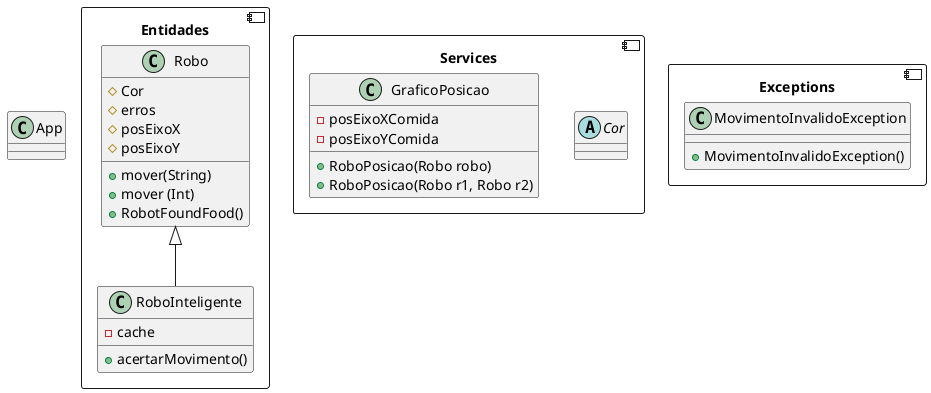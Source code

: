 @startuml 'Diagram'

component Entidades {
    class Robo {
        # Cor
        # erros
        # posEixoX
        # posEixoY
        + mover(String)
        + mover (Int)
        + RobotFoundFood()

    }
    class RoboInteligente{
        - cache
        + acertarMovimento()
    }
}

component Services {
    abstract class Cor{
        
    }
    class GraficoPosicao{
        - posEixoXComida
        - posEixoYComida
        + RoboPosicao(Robo robo)
        + RoboPosicao(Robo r1, Robo r2)
    }
}

component Exceptions{
    class MovimentoInvalidoException{
    + MovimentoInvalidoException()
    }
}

class App{

}

Robo <|-- RoboInteligente

@enduml